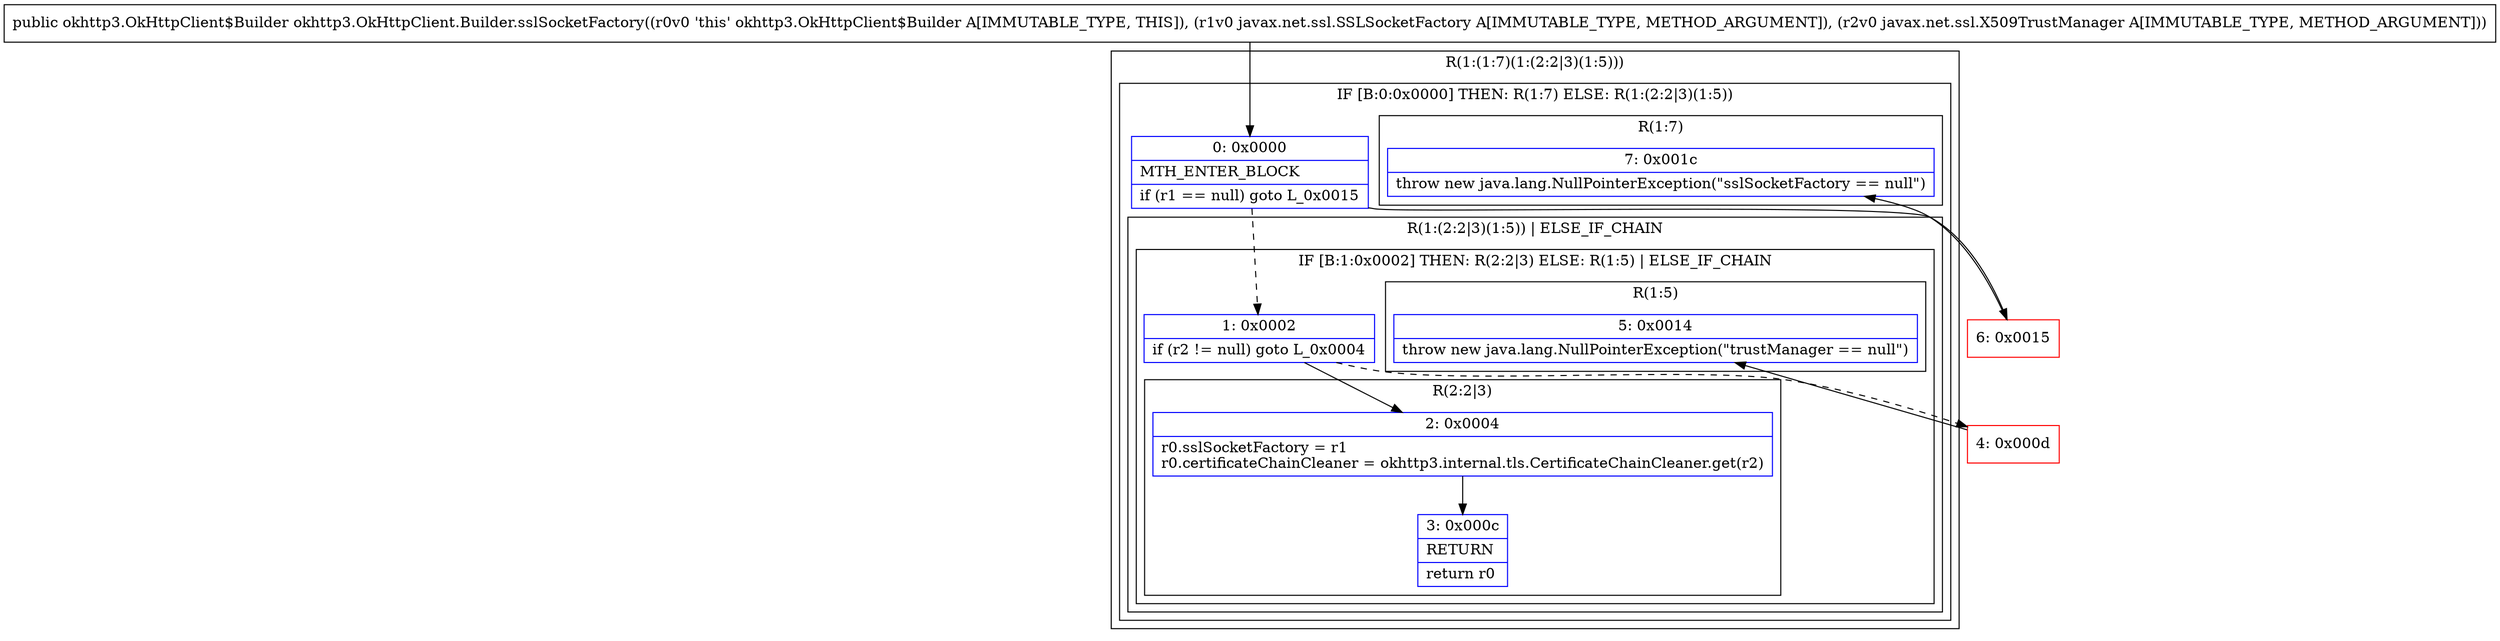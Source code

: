 digraph "CFG forokhttp3.OkHttpClient.Builder.sslSocketFactory(Ljavax\/net\/ssl\/SSLSocketFactory;Ljavax\/net\/ssl\/X509TrustManager;)Lokhttp3\/OkHttpClient$Builder;" {
subgraph cluster_Region_626954407 {
label = "R(1:(1:7)(1:(2:2|3)(1:5)))";
node [shape=record,color=blue];
subgraph cluster_IfRegion_1436192248 {
label = "IF [B:0:0x0000] THEN: R(1:7) ELSE: R(1:(2:2|3)(1:5))";
node [shape=record,color=blue];
Node_0 [shape=record,label="{0\:\ 0x0000|MTH_ENTER_BLOCK\l|if (r1 == null) goto L_0x0015\l}"];
subgraph cluster_Region_502641024 {
label = "R(1:7)";
node [shape=record,color=blue];
Node_7 [shape=record,label="{7\:\ 0x001c|throw new java.lang.NullPointerException(\"sslSocketFactory == null\")\l}"];
}
subgraph cluster_Region_1352932388 {
label = "R(1:(2:2|3)(1:5)) | ELSE_IF_CHAIN\l";
node [shape=record,color=blue];
subgraph cluster_IfRegion_19817791 {
label = "IF [B:1:0x0002] THEN: R(2:2|3) ELSE: R(1:5) | ELSE_IF_CHAIN\l";
node [shape=record,color=blue];
Node_1 [shape=record,label="{1\:\ 0x0002|if (r2 != null) goto L_0x0004\l}"];
subgraph cluster_Region_14343599 {
label = "R(2:2|3)";
node [shape=record,color=blue];
Node_2 [shape=record,label="{2\:\ 0x0004|r0.sslSocketFactory = r1\lr0.certificateChainCleaner = okhttp3.internal.tls.CertificateChainCleaner.get(r2)\l}"];
Node_3 [shape=record,label="{3\:\ 0x000c|RETURN\l|return r0\l}"];
}
subgraph cluster_Region_806557061 {
label = "R(1:5)";
node [shape=record,color=blue];
Node_5 [shape=record,label="{5\:\ 0x0014|throw new java.lang.NullPointerException(\"trustManager == null\")\l}"];
}
}
}
}
}
Node_4 [shape=record,color=red,label="{4\:\ 0x000d}"];
Node_6 [shape=record,color=red,label="{6\:\ 0x0015}"];
MethodNode[shape=record,label="{public okhttp3.OkHttpClient$Builder okhttp3.OkHttpClient.Builder.sslSocketFactory((r0v0 'this' okhttp3.OkHttpClient$Builder A[IMMUTABLE_TYPE, THIS]), (r1v0 javax.net.ssl.SSLSocketFactory A[IMMUTABLE_TYPE, METHOD_ARGUMENT]), (r2v0 javax.net.ssl.X509TrustManager A[IMMUTABLE_TYPE, METHOD_ARGUMENT])) }"];
MethodNode -> Node_0;
Node_0 -> Node_1[style=dashed];
Node_0 -> Node_6;
Node_1 -> Node_2;
Node_1 -> Node_4[style=dashed];
Node_2 -> Node_3;
Node_4 -> Node_5;
Node_6 -> Node_7;
}

